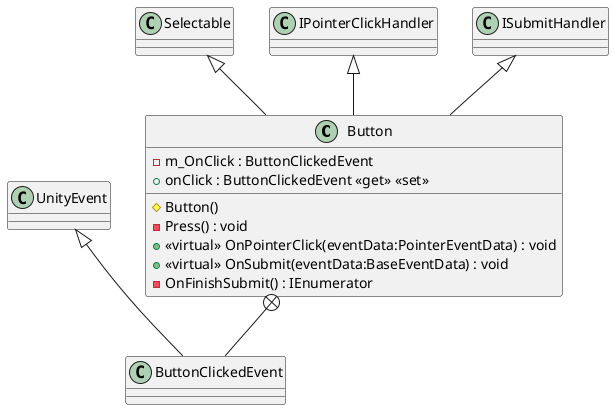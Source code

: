 @startuml
class Button {
    - m_OnClick : ButtonClickedEvent
    # Button()
    + onClick : ButtonClickedEvent <<get>> <<set>>
    - Press() : void
    + <<virtual>> OnPointerClick(eventData:PointerEventData) : void
    + <<virtual>> OnSubmit(eventData:BaseEventData) : void
    - OnFinishSubmit() : IEnumerator
}
class ButtonClickedEvent {
}
Selectable <|-- Button
IPointerClickHandler <|-- Button
ISubmitHandler <|-- Button
Button +-- ButtonClickedEvent
UnityEvent <|-- ButtonClickedEvent
@enduml
